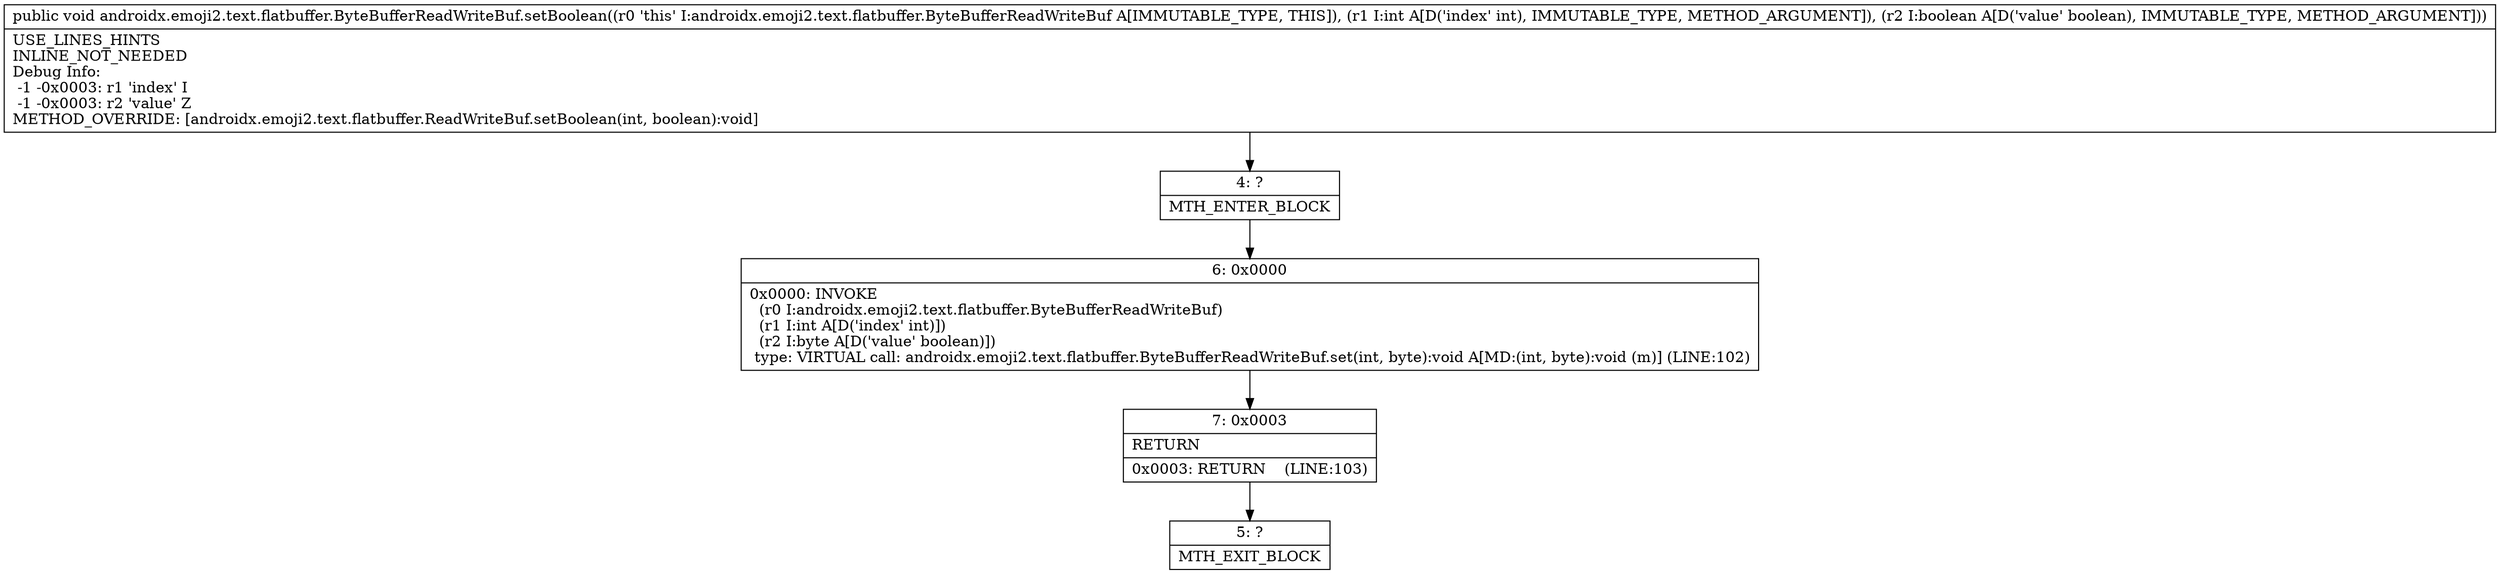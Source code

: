 digraph "CFG forandroidx.emoji2.text.flatbuffer.ByteBufferReadWriteBuf.setBoolean(IZ)V" {
Node_4 [shape=record,label="{4\:\ ?|MTH_ENTER_BLOCK\l}"];
Node_6 [shape=record,label="{6\:\ 0x0000|0x0000: INVOKE  \l  (r0 I:androidx.emoji2.text.flatbuffer.ByteBufferReadWriteBuf)\l  (r1 I:int A[D('index' int)])\l  (r2 I:byte A[D('value' boolean)])\l type: VIRTUAL call: androidx.emoji2.text.flatbuffer.ByteBufferReadWriteBuf.set(int, byte):void A[MD:(int, byte):void (m)] (LINE:102)\l}"];
Node_7 [shape=record,label="{7\:\ 0x0003|RETURN\l|0x0003: RETURN    (LINE:103)\l}"];
Node_5 [shape=record,label="{5\:\ ?|MTH_EXIT_BLOCK\l}"];
MethodNode[shape=record,label="{public void androidx.emoji2.text.flatbuffer.ByteBufferReadWriteBuf.setBoolean((r0 'this' I:androidx.emoji2.text.flatbuffer.ByteBufferReadWriteBuf A[IMMUTABLE_TYPE, THIS]), (r1 I:int A[D('index' int), IMMUTABLE_TYPE, METHOD_ARGUMENT]), (r2 I:boolean A[D('value' boolean), IMMUTABLE_TYPE, METHOD_ARGUMENT]))  | USE_LINES_HINTS\lINLINE_NOT_NEEDED\lDebug Info:\l  \-1 \-0x0003: r1 'index' I\l  \-1 \-0x0003: r2 'value' Z\lMETHOD_OVERRIDE: [androidx.emoji2.text.flatbuffer.ReadWriteBuf.setBoolean(int, boolean):void]\l}"];
MethodNode -> Node_4;Node_4 -> Node_6;
Node_6 -> Node_7;
Node_7 -> Node_5;
}

